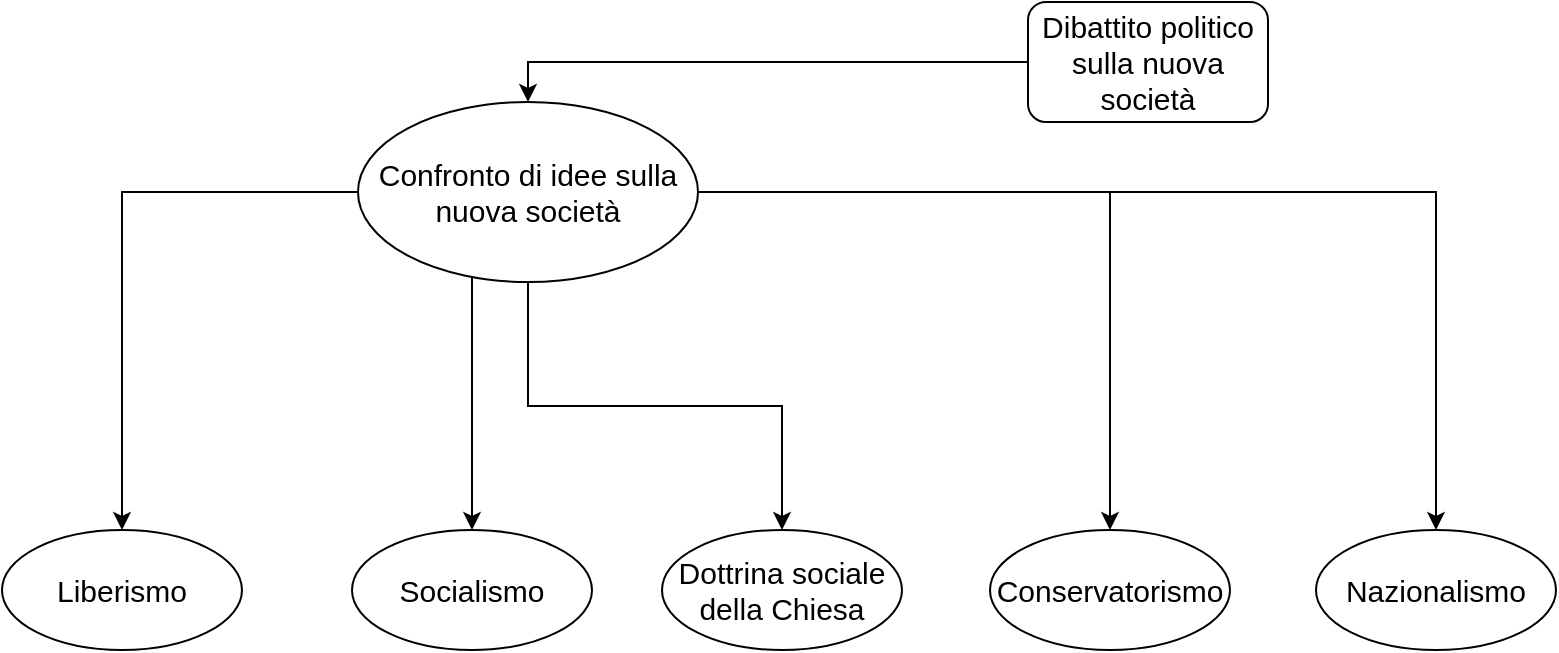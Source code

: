 <mxfile version="15.5.9" type="device"><diagram id="xY2AmLAIsUYXIh_cQ3dG" name="Page-1"><mxGraphModel dx="1402" dy="787" grid="1" gridSize="10" guides="1" tooltips="1" connect="1" arrows="1" fold="1" page="1" pageScale="1" pageWidth="1169" pageHeight="827" math="0" shadow="0"><root><mxCell id="0"/><mxCell id="1" parent="0"/><mxCell id="L8DEl_wpt0fmU-DdpyEC-10" style="edgeStyle=orthogonalEdgeStyle;rounded=0;orthogonalLoop=1;jettySize=auto;html=1;fontSize=15;" edge="1" parent="1" source="L8DEl_wpt0fmU-DdpyEC-1" target="L8DEl_wpt0fmU-DdpyEC-8"><mxGeometry relative="1" as="geometry"><Array as="points"><mxPoint x="275" y="50"/></Array></mxGeometry></mxCell><mxCell id="L8DEl_wpt0fmU-DdpyEC-1" value="&lt;font style=&quot;font-size: 15px&quot;&gt;Dibattito politico sulla nuova società&lt;/font&gt;" style="rounded=1;whiteSpace=wrap;html=1;" vertex="1" parent="1"><mxGeometry x="525" y="20" width="120" height="60" as="geometry"/></mxCell><mxCell id="L8DEl_wpt0fmU-DdpyEC-4" value="Liberismo" style="ellipse;whiteSpace=wrap;html=1;fontSize=15;" vertex="1" parent="1"><mxGeometry x="12" y="284" width="120" height="60" as="geometry"/></mxCell><mxCell id="L8DEl_wpt0fmU-DdpyEC-5" value="Socialismo" style="ellipse;whiteSpace=wrap;html=1;fontSize=15;" vertex="1" parent="1"><mxGeometry x="187" y="284" width="120" height="60" as="geometry"/></mxCell><mxCell id="L8DEl_wpt0fmU-DdpyEC-6" value="Dottrina sociale della Chiesa" style="ellipse;whiteSpace=wrap;html=1;fontSize=15;" vertex="1" parent="1"><mxGeometry x="342" y="284" width="120" height="60" as="geometry"/></mxCell><mxCell id="L8DEl_wpt0fmU-DdpyEC-7" value="Conservatorismo" style="ellipse;whiteSpace=wrap;html=1;fontSize=15;" vertex="1" parent="1"><mxGeometry x="506" y="284" width="120" height="60" as="geometry"/></mxCell><mxCell id="L8DEl_wpt0fmU-DdpyEC-11" style="edgeStyle=orthogonalEdgeStyle;rounded=0;orthogonalLoop=1;jettySize=auto;html=1;fontSize=15;" edge="1" parent="1" source="L8DEl_wpt0fmU-DdpyEC-8" target="L8DEl_wpt0fmU-DdpyEC-4"><mxGeometry relative="1" as="geometry"/></mxCell><mxCell id="L8DEl_wpt0fmU-DdpyEC-12" style="edgeStyle=orthogonalEdgeStyle;rounded=0;orthogonalLoop=1;jettySize=auto;html=1;fontSize=15;" edge="1" parent="1" source="L8DEl_wpt0fmU-DdpyEC-8" target="L8DEl_wpt0fmU-DdpyEC-5"><mxGeometry relative="1" as="geometry"><Array as="points"><mxPoint x="247" y="190"/><mxPoint x="247" y="190"/></Array></mxGeometry></mxCell><mxCell id="L8DEl_wpt0fmU-DdpyEC-14" style="edgeStyle=orthogonalEdgeStyle;rounded=0;orthogonalLoop=1;jettySize=auto;html=1;fontSize=15;" edge="1" parent="1" source="L8DEl_wpt0fmU-DdpyEC-8" target="L8DEl_wpt0fmU-DdpyEC-6"><mxGeometry relative="1" as="geometry"/></mxCell><mxCell id="L8DEl_wpt0fmU-DdpyEC-15" style="edgeStyle=orthogonalEdgeStyle;rounded=0;orthogonalLoop=1;jettySize=auto;html=1;fontSize=15;" edge="1" parent="1" source="L8DEl_wpt0fmU-DdpyEC-8" target="L8DEl_wpt0fmU-DdpyEC-7"><mxGeometry relative="1" as="geometry"/></mxCell><mxCell id="L8DEl_wpt0fmU-DdpyEC-16" style="edgeStyle=orthogonalEdgeStyle;rounded=0;orthogonalLoop=1;jettySize=auto;html=1;fontSize=15;" edge="1" parent="1" source="L8DEl_wpt0fmU-DdpyEC-8" target="L8DEl_wpt0fmU-DdpyEC-9"><mxGeometry relative="1" as="geometry"/></mxCell><mxCell id="L8DEl_wpt0fmU-DdpyEC-8" value="&lt;font style=&quot;font-size: 15px&quot;&gt;Confronto di idee sulla nuova società&lt;/font&gt;" style="ellipse;whiteSpace=wrap;html=1;fontSize=15;" vertex="1" parent="1"><mxGeometry x="190" y="70" width="170" height="90" as="geometry"/></mxCell><mxCell id="L8DEl_wpt0fmU-DdpyEC-9" value="Nazionalismo" style="ellipse;whiteSpace=wrap;html=1;fontSize=15;" vertex="1" parent="1"><mxGeometry x="669" y="284" width="120" height="60" as="geometry"/></mxCell></root></mxGraphModel></diagram></mxfile>